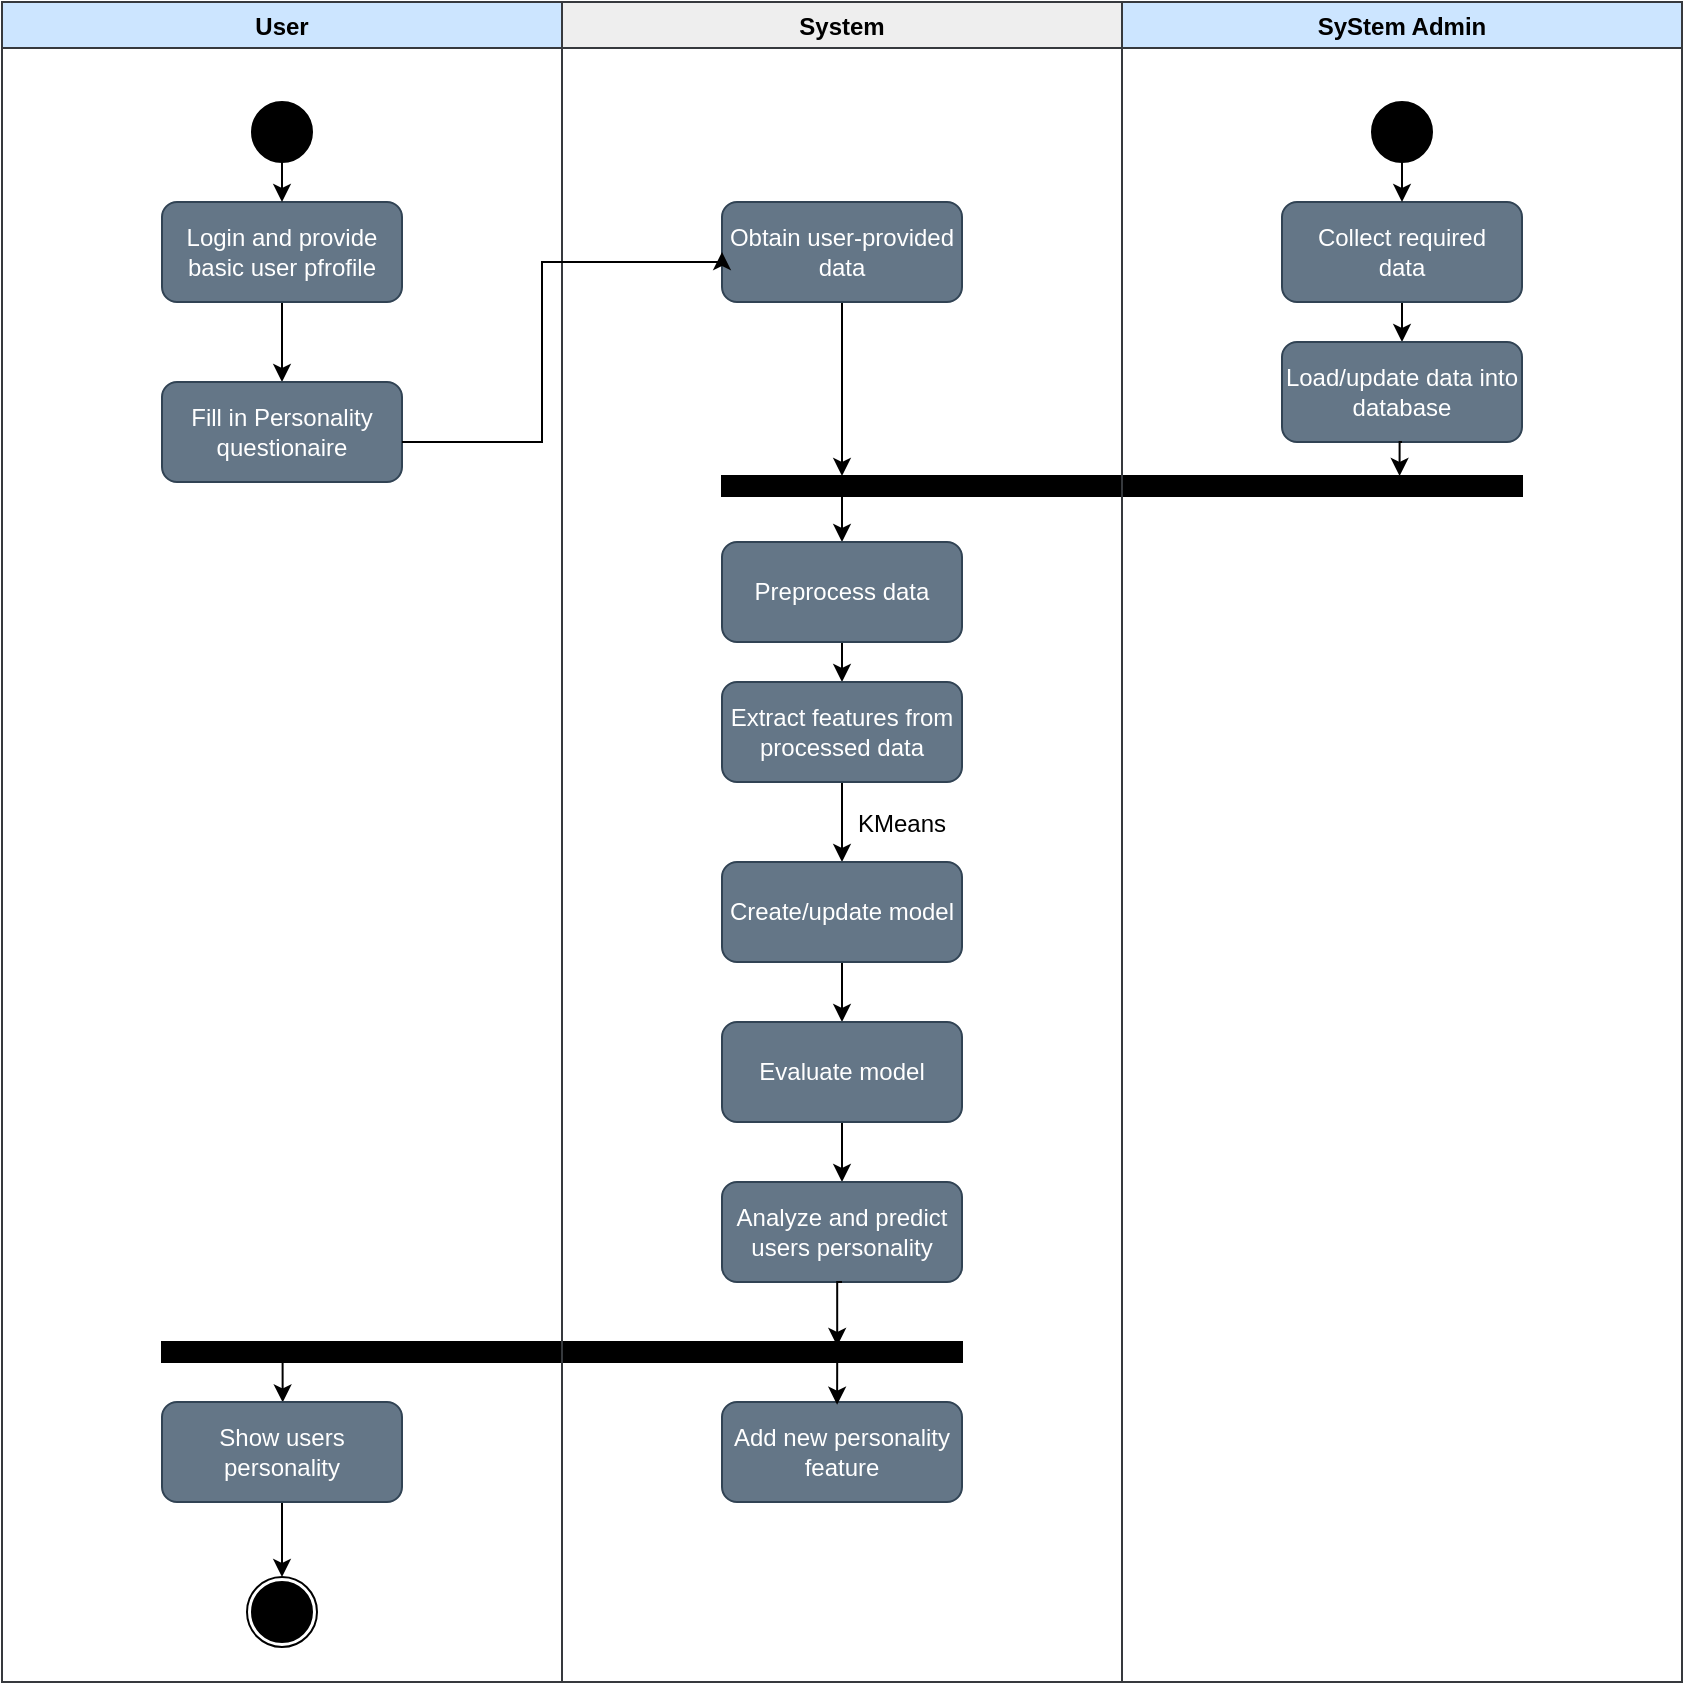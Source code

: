 <mxfile version="20.4.0" type="github">
  <diagram id="9wN0dKwCbyhMYcGL-Tr_" name="Page-1">
    <mxGraphModel dx="1396" dy="1240" grid="1" gridSize="10" guides="1" tooltips="1" connect="1" arrows="1" fold="1" page="1" pageScale="1" pageWidth="850" pageHeight="1100" math="0" shadow="0">
      <root>
        <mxCell id="0" />
        <mxCell id="1" parent="0" />
        <mxCell id="MDP4NH8N46IhiBC8FI1W-1" value="User" style="swimlane;fillColor=#cce5ff;strokeColor=#36393d;" vertex="1" parent="1">
          <mxGeometry x="80" y="160" width="280" height="840" as="geometry" />
        </mxCell>
        <mxCell id="MDP4NH8N46IhiBC8FI1W-10" style="edgeStyle=orthogonalEdgeStyle;rounded=0;orthogonalLoop=1;jettySize=auto;html=1;exitX=0.5;exitY=1;exitDx=0;exitDy=0;entryX=0.5;entryY=0;entryDx=0;entryDy=0;" edge="1" parent="MDP4NH8N46IhiBC8FI1W-1" source="MDP4NH8N46IhiBC8FI1W-4" target="MDP4NH8N46IhiBC8FI1W-7">
          <mxGeometry relative="1" as="geometry" />
        </mxCell>
        <mxCell id="MDP4NH8N46IhiBC8FI1W-4" value="&lt;div&gt;Login and provide&lt;/div&gt;&lt;div&gt;basic user pfrofile&lt;br&gt;&lt;/div&gt;" style="rounded=1;whiteSpace=wrap;html=1;fillColor=#647687;strokeColor=#314354;fontColor=#ffffff;" vertex="1" parent="MDP4NH8N46IhiBC8FI1W-1">
          <mxGeometry x="80" y="100" width="120" height="50" as="geometry" />
        </mxCell>
        <mxCell id="MDP4NH8N46IhiBC8FI1W-9" style="edgeStyle=orthogonalEdgeStyle;rounded=0;orthogonalLoop=1;jettySize=auto;html=1;exitX=0.5;exitY=1;exitDx=0;exitDy=0;entryX=0.5;entryY=0;entryDx=0;entryDy=0;" edge="1" parent="MDP4NH8N46IhiBC8FI1W-1" source="MDP4NH8N46IhiBC8FI1W-5" target="MDP4NH8N46IhiBC8FI1W-4">
          <mxGeometry relative="1" as="geometry" />
        </mxCell>
        <mxCell id="MDP4NH8N46IhiBC8FI1W-5" value="" style="ellipse;whiteSpace=wrap;html=1;aspect=fixed;fillColor=#000000;" vertex="1" parent="MDP4NH8N46IhiBC8FI1W-1">
          <mxGeometry x="125" y="50" width="30" height="30" as="geometry" />
        </mxCell>
        <mxCell id="MDP4NH8N46IhiBC8FI1W-7" value="&lt;div&gt;Fill in Personality &lt;br&gt;&lt;/div&gt;&lt;div&gt;questionaire&lt;br&gt;&lt;/div&gt;" style="rounded=1;whiteSpace=wrap;html=1;fillColor=#647687;strokeColor=#314354;fontColor=#ffffff;" vertex="1" parent="MDP4NH8N46IhiBC8FI1W-1">
          <mxGeometry x="80" y="190" width="120" height="50" as="geometry" />
        </mxCell>
        <mxCell id="MDP4NH8N46IhiBC8FI1W-45" style="edgeStyle=orthogonalEdgeStyle;rounded=0;orthogonalLoop=1;jettySize=auto;html=1;exitX=0.25;exitY=1;exitDx=0;exitDy=0;entryX=0.561;entryY=0.004;entryDx=0;entryDy=0;entryPerimeter=0;" edge="1" parent="MDP4NH8N46IhiBC8FI1W-1">
          <mxGeometry relative="1" as="geometry">
            <mxPoint x="173.0" y="680" as="sourcePoint" />
            <mxPoint x="140.32" y="700.2" as="targetPoint" />
          </mxGeometry>
        </mxCell>
        <mxCell id="MDP4NH8N46IhiBC8FI1W-35" value="" style="rounded=0;whiteSpace=wrap;html=1;fillColor=#000000;" vertex="1" parent="MDP4NH8N46IhiBC8FI1W-1">
          <mxGeometry x="80" y="670" width="400" height="10" as="geometry" />
        </mxCell>
        <mxCell id="MDP4NH8N46IhiBC8FI1W-49" style="edgeStyle=orthogonalEdgeStyle;rounded=0;orthogonalLoop=1;jettySize=auto;html=1;exitX=0.5;exitY=1;exitDx=0;exitDy=0;entryX=0.5;entryY=0;entryDx=0;entryDy=0;" edge="1" parent="MDP4NH8N46IhiBC8FI1W-1" source="MDP4NH8N46IhiBC8FI1W-39" target="MDP4NH8N46IhiBC8FI1W-47">
          <mxGeometry relative="1" as="geometry" />
        </mxCell>
        <mxCell id="MDP4NH8N46IhiBC8FI1W-39" value="Show users personality" style="rounded=1;whiteSpace=wrap;html=1;fillColor=#647687;strokeColor=#314354;fontColor=#ffffff;" vertex="1" parent="MDP4NH8N46IhiBC8FI1W-1">
          <mxGeometry x="80" y="700" width="120" height="50" as="geometry" />
        </mxCell>
        <mxCell id="MDP4NH8N46IhiBC8FI1W-48" value="" style="group" vertex="1" connectable="0" parent="MDP4NH8N46IhiBC8FI1W-1">
          <mxGeometry x="122.5" y="787.5" width="35" height="35" as="geometry" />
        </mxCell>
        <mxCell id="MDP4NH8N46IhiBC8FI1W-47" value="" style="ellipse;whiteSpace=wrap;html=1;aspect=fixed;fillColor=#FFFFFF;strokeColor=default;" vertex="1" parent="MDP4NH8N46IhiBC8FI1W-48">
          <mxGeometry width="35" height="35" as="geometry" />
        </mxCell>
        <mxCell id="MDP4NH8N46IhiBC8FI1W-46" value="" style="ellipse;whiteSpace=wrap;html=1;aspect=fixed;fillColor=#000000;" vertex="1" parent="MDP4NH8N46IhiBC8FI1W-48">
          <mxGeometry x="2.5" y="2.5" width="30" height="30" as="geometry" />
        </mxCell>
        <mxCell id="MDP4NH8N46IhiBC8FI1W-2" value="System" style="swimlane;fillColor=#eeeeee;strokeColor=#36393d;" vertex="1" parent="1">
          <mxGeometry x="360" y="160" width="280" height="840" as="geometry" />
        </mxCell>
        <mxCell id="MDP4NH8N46IhiBC8FI1W-24" style="edgeStyle=orthogonalEdgeStyle;rounded=0;orthogonalLoop=1;jettySize=auto;html=1;exitX=0.5;exitY=1;exitDx=0;exitDy=0;entryX=0.15;entryY=0;entryDx=0;entryDy=0;entryPerimeter=0;" edge="1" parent="MDP4NH8N46IhiBC8FI1W-2" source="MDP4NH8N46IhiBC8FI1W-6" target="MDP4NH8N46IhiBC8FI1W-20">
          <mxGeometry relative="1" as="geometry" />
        </mxCell>
        <mxCell id="MDP4NH8N46IhiBC8FI1W-6" value="&lt;div&gt;Obtain user-provided&lt;/div&gt;&lt;div&gt;data&lt;br&gt;&lt;/div&gt;" style="rounded=1;whiteSpace=wrap;html=1;fillColor=#647687;strokeColor=#314354;fontColor=#ffffff;" vertex="1" parent="MDP4NH8N46IhiBC8FI1W-2">
          <mxGeometry x="80" y="100" width="120" height="50" as="geometry" />
        </mxCell>
        <mxCell id="MDP4NH8N46IhiBC8FI1W-28" style="edgeStyle=orthogonalEdgeStyle;rounded=0;orthogonalLoop=1;jettySize=auto;html=1;exitX=0.5;exitY=1;exitDx=0;exitDy=0;entryX=0.5;entryY=0;entryDx=0;entryDy=0;" edge="1" parent="MDP4NH8N46IhiBC8FI1W-2" source="MDP4NH8N46IhiBC8FI1W-20" target="MDP4NH8N46IhiBC8FI1W-25">
          <mxGeometry relative="1" as="geometry">
            <Array as="points">
              <mxPoint x="140" y="247" />
            </Array>
          </mxGeometry>
        </mxCell>
        <mxCell id="MDP4NH8N46IhiBC8FI1W-20" value="" style="rounded=0;whiteSpace=wrap;html=1;fillColor=#000000;" vertex="1" parent="MDP4NH8N46IhiBC8FI1W-2">
          <mxGeometry x="80" y="237" width="400" height="10" as="geometry" />
        </mxCell>
        <mxCell id="MDP4NH8N46IhiBC8FI1W-27" style="edgeStyle=orthogonalEdgeStyle;rounded=0;orthogonalLoop=1;jettySize=auto;html=1;exitX=0.5;exitY=1;exitDx=0;exitDy=0;entryX=0.5;entryY=0;entryDx=0;entryDy=0;" edge="1" parent="MDP4NH8N46IhiBC8FI1W-2" source="MDP4NH8N46IhiBC8FI1W-25" target="MDP4NH8N46IhiBC8FI1W-26">
          <mxGeometry relative="1" as="geometry" />
        </mxCell>
        <mxCell id="MDP4NH8N46IhiBC8FI1W-25" value="Preprocess data" style="rounded=1;whiteSpace=wrap;html=1;fillColor=#647687;strokeColor=#314354;fontColor=#ffffff;" vertex="1" parent="MDP4NH8N46IhiBC8FI1W-2">
          <mxGeometry x="80" y="270" width="120" height="50" as="geometry" />
        </mxCell>
        <mxCell id="MDP4NH8N46IhiBC8FI1W-30" style="edgeStyle=orthogonalEdgeStyle;rounded=0;orthogonalLoop=1;jettySize=auto;html=1;exitX=0.5;exitY=1;exitDx=0;exitDy=0;entryX=0.5;entryY=0;entryDx=0;entryDy=0;" edge="1" parent="MDP4NH8N46IhiBC8FI1W-2" source="MDP4NH8N46IhiBC8FI1W-26" target="MDP4NH8N46IhiBC8FI1W-29">
          <mxGeometry relative="1" as="geometry" />
        </mxCell>
        <mxCell id="MDP4NH8N46IhiBC8FI1W-26" value="Extract features from processed data" style="rounded=1;whiteSpace=wrap;html=1;fillColor=#647687;strokeColor=#314354;fontColor=#ffffff;" vertex="1" parent="MDP4NH8N46IhiBC8FI1W-2">
          <mxGeometry x="80" y="340" width="120" height="50" as="geometry" />
        </mxCell>
        <mxCell id="MDP4NH8N46IhiBC8FI1W-36" style="edgeStyle=orthogonalEdgeStyle;rounded=0;orthogonalLoop=1;jettySize=auto;html=1;exitX=0.5;exitY=1;exitDx=0;exitDy=0;entryX=0.5;entryY=0;entryDx=0;entryDy=0;" edge="1" parent="MDP4NH8N46IhiBC8FI1W-2" source="MDP4NH8N46IhiBC8FI1W-29" target="MDP4NH8N46IhiBC8FI1W-32">
          <mxGeometry relative="1" as="geometry" />
        </mxCell>
        <mxCell id="MDP4NH8N46IhiBC8FI1W-29" value="Create/update model" style="rounded=1;whiteSpace=wrap;html=1;fillColor=#647687;strokeColor=#314354;fontColor=#ffffff;" vertex="1" parent="MDP4NH8N46IhiBC8FI1W-2">
          <mxGeometry x="80" y="430" width="120" height="50" as="geometry" />
        </mxCell>
        <mxCell id="MDP4NH8N46IhiBC8FI1W-31" value="KMeans" style="text;html=1;strokeColor=none;fillColor=none;align=center;verticalAlign=middle;whiteSpace=wrap;rounded=0;" vertex="1" parent="MDP4NH8N46IhiBC8FI1W-2">
          <mxGeometry x="140" y="396" width="60" height="30" as="geometry" />
        </mxCell>
        <mxCell id="MDP4NH8N46IhiBC8FI1W-37" style="edgeStyle=orthogonalEdgeStyle;rounded=0;orthogonalLoop=1;jettySize=auto;html=1;exitX=0.5;exitY=1;exitDx=0;exitDy=0;entryX=0.5;entryY=0;entryDx=0;entryDy=0;" edge="1" parent="MDP4NH8N46IhiBC8FI1W-2" source="MDP4NH8N46IhiBC8FI1W-32" target="MDP4NH8N46IhiBC8FI1W-34">
          <mxGeometry relative="1" as="geometry" />
        </mxCell>
        <mxCell id="MDP4NH8N46IhiBC8FI1W-32" value="Evaluate model" style="rounded=1;whiteSpace=wrap;html=1;fillColor=#647687;strokeColor=#314354;fontColor=#ffffff;" vertex="1" parent="MDP4NH8N46IhiBC8FI1W-2">
          <mxGeometry x="80" y="510" width="120" height="50" as="geometry" />
        </mxCell>
        <mxCell id="MDP4NH8N46IhiBC8FI1W-34" value="Analyze and predict users personality" style="rounded=1;whiteSpace=wrap;html=1;fillColor=#647687;strokeColor=#314354;fontColor=#ffffff;" vertex="1" parent="MDP4NH8N46IhiBC8FI1W-2">
          <mxGeometry x="80" y="590" width="120" height="50" as="geometry" />
        </mxCell>
        <mxCell id="MDP4NH8N46IhiBC8FI1W-40" value="Add new personality feature" style="rounded=1;whiteSpace=wrap;html=1;fillColor=#647687;strokeColor=#314354;fontColor=#ffffff;" vertex="1" parent="MDP4NH8N46IhiBC8FI1W-2">
          <mxGeometry x="80" y="700" width="120" height="50" as="geometry" />
        </mxCell>
        <mxCell id="MDP4NH8N46IhiBC8FI1W-3" value="SyStem Admin" style="swimlane;fillColor=#cce5ff;strokeColor=#36393d;" vertex="1" parent="1">
          <mxGeometry x="640" y="160" width="280" height="840" as="geometry" />
        </mxCell>
        <mxCell id="MDP4NH8N46IhiBC8FI1W-19" style="edgeStyle=orthogonalEdgeStyle;rounded=0;orthogonalLoop=1;jettySize=auto;html=1;exitX=0.5;exitY=1;exitDx=0;exitDy=0;entryX=0.5;entryY=0;entryDx=0;entryDy=0;" edge="1" parent="MDP4NH8N46IhiBC8FI1W-3" source="MDP4NH8N46IhiBC8FI1W-11" target="MDP4NH8N46IhiBC8FI1W-18">
          <mxGeometry relative="1" as="geometry" />
        </mxCell>
        <mxCell id="MDP4NH8N46IhiBC8FI1W-11" value="&lt;div&gt;Collect required&lt;/div&gt;&lt;div&gt;data&lt;br&gt;&lt;/div&gt;" style="rounded=1;whiteSpace=wrap;html=1;fillColor=#647687;strokeColor=#314354;fontColor=#ffffff;" vertex="1" parent="MDP4NH8N46IhiBC8FI1W-3">
          <mxGeometry x="80" y="100" width="120" height="50" as="geometry" />
        </mxCell>
        <mxCell id="MDP4NH8N46IhiBC8FI1W-13" style="edgeStyle=orthogonalEdgeStyle;rounded=0;orthogonalLoop=1;jettySize=auto;html=1;exitX=0.5;exitY=1;exitDx=0;exitDy=0;entryX=0.5;entryY=0;entryDx=0;entryDy=0;" edge="1" parent="MDP4NH8N46IhiBC8FI1W-3" source="MDP4NH8N46IhiBC8FI1W-12" target="MDP4NH8N46IhiBC8FI1W-11">
          <mxGeometry relative="1" as="geometry" />
        </mxCell>
        <mxCell id="MDP4NH8N46IhiBC8FI1W-12" value="" style="ellipse;whiteSpace=wrap;html=1;aspect=fixed;fillColor=#000000;" vertex="1" parent="MDP4NH8N46IhiBC8FI1W-3">
          <mxGeometry x="125" y="50" width="30" height="30" as="geometry" />
        </mxCell>
        <mxCell id="MDP4NH8N46IhiBC8FI1W-18" value="Load/update data into database" style="rounded=1;whiteSpace=wrap;html=1;fillColor=#647687;strokeColor=#314354;fontColor=#ffffff;" vertex="1" parent="MDP4NH8N46IhiBC8FI1W-3">
          <mxGeometry x="80" y="170" width="120" height="50" as="geometry" />
        </mxCell>
        <mxCell id="MDP4NH8N46IhiBC8FI1W-8" style="edgeStyle=orthogonalEdgeStyle;rounded=0;orthogonalLoop=1;jettySize=auto;html=1;entryX=0;entryY=0.5;entryDx=0;entryDy=0;" edge="1" parent="1" source="MDP4NH8N46IhiBC8FI1W-7" target="MDP4NH8N46IhiBC8FI1W-6">
          <mxGeometry relative="1" as="geometry">
            <Array as="points">
              <mxPoint x="350" y="380" />
              <mxPoint x="350" y="290" />
            </Array>
          </mxGeometry>
        </mxCell>
        <mxCell id="MDP4NH8N46IhiBC8FI1W-23" style="edgeStyle=orthogonalEdgeStyle;rounded=0;orthogonalLoop=1;jettySize=auto;html=1;exitX=0.5;exitY=1;exitDx=0;exitDy=0;entryX=0.847;entryY=0;entryDx=0;entryDy=0;entryPerimeter=0;" edge="1" parent="1" source="MDP4NH8N46IhiBC8FI1W-18" target="MDP4NH8N46IhiBC8FI1W-20">
          <mxGeometry relative="1" as="geometry" />
        </mxCell>
        <mxCell id="MDP4NH8N46IhiBC8FI1W-38" style="edgeStyle=orthogonalEdgeStyle;rounded=0;orthogonalLoop=1;jettySize=auto;html=1;exitX=0.5;exitY=1;exitDx=0;exitDy=0;entryX=0.844;entryY=0.2;entryDx=0;entryDy=0;entryPerimeter=0;" edge="1" parent="1" source="MDP4NH8N46IhiBC8FI1W-34" target="MDP4NH8N46IhiBC8FI1W-35">
          <mxGeometry relative="1" as="geometry" />
        </mxCell>
        <mxCell id="MDP4NH8N46IhiBC8FI1W-42" style="edgeStyle=orthogonalEdgeStyle;rounded=0;orthogonalLoop=1;jettySize=auto;html=1;exitX=0.75;exitY=1;exitDx=0;exitDy=0;entryX=0.438;entryY=0.027;entryDx=0;entryDy=0;entryPerimeter=0;" edge="1" parent="1">
          <mxGeometry relative="1" as="geometry">
            <mxPoint x="465" y="840" as="sourcePoint" />
            <mxPoint x="497.56" y="861.35" as="targetPoint" />
          </mxGeometry>
        </mxCell>
      </root>
    </mxGraphModel>
  </diagram>
</mxfile>
